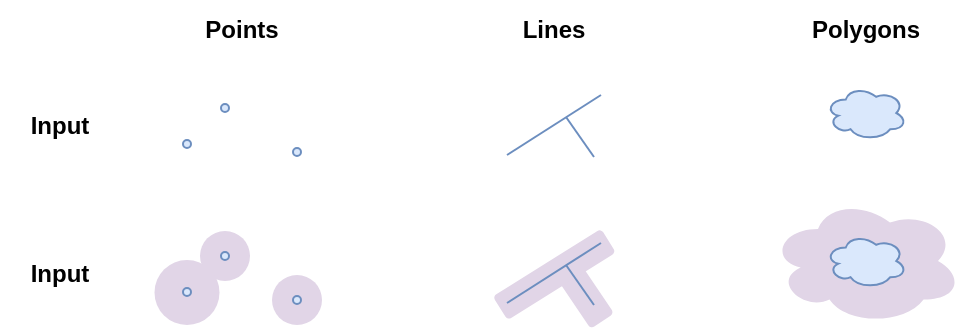<mxfile version="21.6.9" type="device">
  <diagram name="Page-1" id="-IGkToAGBUo3LZPsKD9X">
    <mxGraphModel dx="541" dy="283" grid="0" gridSize="10" guides="1" tooltips="1" connect="1" arrows="1" fold="1" page="1" pageScale="1" pageWidth="827" pageHeight="1169" math="0" shadow="0">
      <root>
        <mxCell id="0" />
        <mxCell id="1" parent="0" />
        <mxCell id="b4Jdqjot7AkIIK2aGSFn-128" value="" style="ellipse;shape=cloud;whiteSpace=wrap;html=1;fillColor=#e1d5e7;strokeColor=none;" vertex="1" parent="1">
          <mxGeometry x="508" y="261.5" width="96" height="64" as="geometry" />
        </mxCell>
        <mxCell id="b4Jdqjot7AkIIK2aGSFn-124" value="" style="rounded=1;whiteSpace=wrap;html=1;rotation=236;fillColor=#e1d5e7;strokeColor=none;" vertex="1" parent="1">
          <mxGeometry x="394" y="300.5" width="38.75" height="14" as="geometry" />
        </mxCell>
        <mxCell id="b4Jdqjot7AkIIK2aGSFn-121" value="" style="rounded=1;whiteSpace=wrap;html=1;rotation=328;fillColor=#e1d5e7;strokeColor=none;" vertex="1" parent="1">
          <mxGeometry x="368.22" y="293.23" width="63.85" height="14" as="geometry" />
        </mxCell>
        <mxCell id="b4Jdqjot7AkIIK2aGSFn-120" value="" style="ellipse;whiteSpace=wrap;html=1;aspect=fixed;fillColor=#e1d5e7;strokeColor=none;" vertex="1" parent="1">
          <mxGeometry x="259" y="300.5" width="25" height="25" as="geometry" />
        </mxCell>
        <mxCell id="b4Jdqjot7AkIIK2aGSFn-119" value="" style="ellipse;whiteSpace=wrap;html=1;aspect=fixed;fillColor=#e1d5e7;strokeColor=none;" vertex="1" parent="1">
          <mxGeometry x="223" y="278.5" width="25" height="25" as="geometry" />
        </mxCell>
        <mxCell id="b4Jdqjot7AkIIK2aGSFn-118" value="" style="ellipse;whiteSpace=wrap;html=1;aspect=fixed;fillColor=#e1d5e7;strokeColor=none;" vertex="1" parent="1">
          <mxGeometry x="200.25" y="293" width="32.5" height="32.5" as="geometry" />
        </mxCell>
        <mxCell id="b4Jdqjot7AkIIK2aGSFn-98" value="Input" style="text;html=1;strokeColor=none;fillColor=none;align=center;verticalAlign=middle;whiteSpace=wrap;rounded=0;fontStyle=1" vertex="1" parent="1">
          <mxGeometry x="123" y="211" width="60" height="30" as="geometry" />
        </mxCell>
        <mxCell id="b4Jdqjot7AkIIK2aGSFn-99" value="Points" style="text;html=1;strokeColor=none;fillColor=none;align=center;verticalAlign=middle;whiteSpace=wrap;rounded=0;fontStyle=1" vertex="1" parent="1">
          <mxGeometry x="214" y="163" width="60" height="30" as="geometry" />
        </mxCell>
        <mxCell id="b4Jdqjot7AkIIK2aGSFn-100" value="Lines" style="text;html=1;strokeColor=none;fillColor=none;align=center;verticalAlign=middle;whiteSpace=wrap;rounded=0;fontStyle=1" vertex="1" parent="1">
          <mxGeometry x="370" y="163" width="60" height="30" as="geometry" />
        </mxCell>
        <mxCell id="b4Jdqjot7AkIIK2aGSFn-101" value="Polygons" style="text;html=1;strokeColor=none;fillColor=none;align=center;verticalAlign=middle;whiteSpace=wrap;rounded=0;fontStyle=1" vertex="1" parent="1">
          <mxGeometry x="526" y="163" width="60" height="30" as="geometry" />
        </mxCell>
        <mxCell id="b4Jdqjot7AkIIK2aGSFn-102" value="" style="ellipse;whiteSpace=wrap;html=1;aspect=fixed;fillColor=#dae8fc;strokeColor=#6c8ebf;" vertex="1" parent="1">
          <mxGeometry x="233.5" y="215" width="4" height="4" as="geometry" />
        </mxCell>
        <mxCell id="b4Jdqjot7AkIIK2aGSFn-103" value="" style="ellipse;whiteSpace=wrap;html=1;aspect=fixed;fillColor=#dae8fc;strokeColor=#6c8ebf;" vertex="1" parent="1">
          <mxGeometry x="214.5" y="233" width="4" height="4" as="geometry" />
        </mxCell>
        <mxCell id="b4Jdqjot7AkIIK2aGSFn-105" value="" style="ellipse;whiteSpace=wrap;html=1;aspect=fixed;fillColor=#dae8fc;strokeColor=#6c8ebf;" vertex="1" parent="1">
          <mxGeometry x="269.5" y="237" width="4" height="4" as="geometry" />
        </mxCell>
        <mxCell id="b4Jdqjot7AkIIK2aGSFn-107" value="" style="endArrow=none;html=1;rounded=0;fillColor=#dae8fc;strokeColor=#6c8ebf;" edge="1" parent="1">
          <mxGeometry width="50" height="50" relative="1" as="geometry">
            <mxPoint x="376.5" y="240.5" as="sourcePoint" />
            <mxPoint x="423.5" y="210.5" as="targetPoint" />
          </mxGeometry>
        </mxCell>
        <mxCell id="b4Jdqjot7AkIIK2aGSFn-108" value="" style="endArrow=none;html=1;rounded=0;fillColor=#dae8fc;strokeColor=#6c8ebf;" edge="1" parent="1">
          <mxGeometry width="50" height="50" relative="1" as="geometry">
            <mxPoint x="420" y="241.5" as="sourcePoint" />
            <mxPoint x="406" y="221.5" as="targetPoint" />
          </mxGeometry>
        </mxCell>
        <mxCell id="b4Jdqjot7AkIIK2aGSFn-109" value="" style="ellipse;shape=cloud;whiteSpace=wrap;html=1;fillColor=#dae8fc;strokeColor=#6c8ebf;" vertex="1" parent="1">
          <mxGeometry x="535.75" y="206" width="40.5" height="27" as="geometry" />
        </mxCell>
        <mxCell id="b4Jdqjot7AkIIK2aGSFn-110" value="Input" style="text;html=1;strokeColor=none;fillColor=none;align=center;verticalAlign=middle;whiteSpace=wrap;rounded=0;fontStyle=1" vertex="1" parent="1">
          <mxGeometry x="123" y="285" width="60" height="30" as="geometry" />
        </mxCell>
        <mxCell id="b4Jdqjot7AkIIK2aGSFn-111" value="" style="ellipse;whiteSpace=wrap;html=1;aspect=fixed;fillColor=#dae8fc;strokeColor=#6c8ebf;" vertex="1" parent="1">
          <mxGeometry x="233.5" y="289" width="4" height="4" as="geometry" />
        </mxCell>
        <mxCell id="b4Jdqjot7AkIIK2aGSFn-112" value="" style="ellipse;whiteSpace=wrap;html=1;aspect=fixed;fillColor=#dae8fc;strokeColor=#6c8ebf;" vertex="1" parent="1">
          <mxGeometry x="214.5" y="307" width="4" height="4" as="geometry" />
        </mxCell>
        <mxCell id="b4Jdqjot7AkIIK2aGSFn-113" value="" style="ellipse;whiteSpace=wrap;html=1;aspect=fixed;fillColor=#dae8fc;strokeColor=#6c8ebf;" vertex="1" parent="1">
          <mxGeometry x="269.5" y="311" width="4" height="4" as="geometry" />
        </mxCell>
        <mxCell id="b4Jdqjot7AkIIK2aGSFn-114" value="" style="endArrow=none;html=1;rounded=0;fillColor=#dae8fc;strokeColor=#6c8ebf;" edge="1" parent="1">
          <mxGeometry width="50" height="50" relative="1" as="geometry">
            <mxPoint x="376.5" y="314.5" as="sourcePoint" />
            <mxPoint x="423.5" y="284.5" as="targetPoint" />
          </mxGeometry>
        </mxCell>
        <mxCell id="b4Jdqjot7AkIIK2aGSFn-115" value="" style="endArrow=none;html=1;rounded=0;fillColor=#dae8fc;strokeColor=#6c8ebf;" edge="1" parent="1">
          <mxGeometry width="50" height="50" relative="1" as="geometry">
            <mxPoint x="420" y="315.5" as="sourcePoint" />
            <mxPoint x="406" y="295.5" as="targetPoint" />
          </mxGeometry>
        </mxCell>
        <mxCell id="b4Jdqjot7AkIIK2aGSFn-116" value="" style="ellipse;shape=cloud;whiteSpace=wrap;html=1;fillColor=#dae8fc;strokeColor=#6c8ebf;" vertex="1" parent="1">
          <mxGeometry x="535.75" y="280" width="40.5" height="27" as="geometry" />
        </mxCell>
      </root>
    </mxGraphModel>
  </diagram>
</mxfile>
